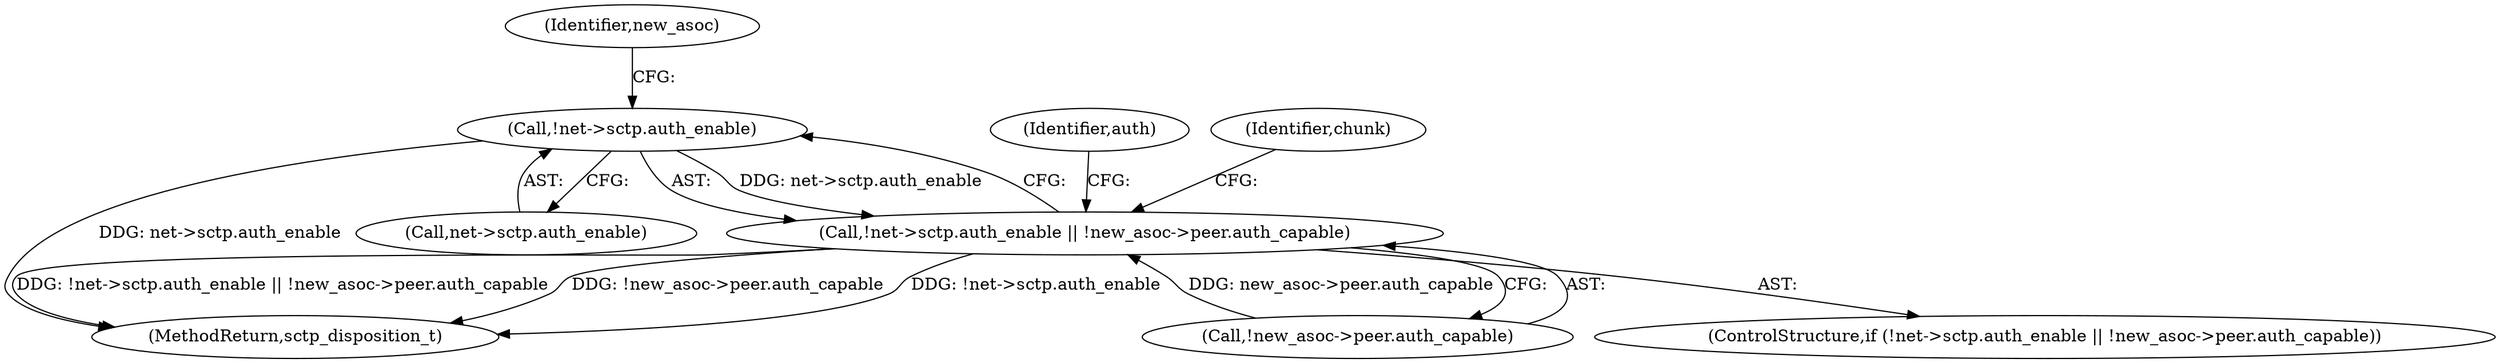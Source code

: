 digraph "0_linux_ec0223ec48a90cb605244b45f7c62de856403729@pointer" {
"1000334" [label="(Call,!net->sctp.auth_enable)"];
"1000333" [label="(Call,!net->sctp.auth_enable || !new_asoc->peer.auth_capable)"];
"1000363" [label="(Identifier,auth)"];
"1000334" [label="(Call,!net->sctp.auth_enable)"];
"1000335" [label="(Call,net->sctp.auth_enable)"];
"1000332" [label="(ControlStructure,if (!net->sctp.auth_enable || !new_asoc->peer.auth_capable))"];
"1000545" [label="(MethodReturn,sctp_disposition_t)"];
"1000333" [label="(Call,!net->sctp.auth_enable || !new_asoc->peer.auth_capable)"];
"1000349" [label="(Identifier,chunk)"];
"1000340" [label="(Call,!new_asoc->peer.auth_capable)"];
"1000343" [label="(Identifier,new_asoc)"];
"1000334" -> "1000333"  [label="AST: "];
"1000334" -> "1000335"  [label="CFG: "];
"1000335" -> "1000334"  [label="AST: "];
"1000343" -> "1000334"  [label="CFG: "];
"1000333" -> "1000334"  [label="CFG: "];
"1000334" -> "1000545"  [label="DDG: net->sctp.auth_enable"];
"1000334" -> "1000333"  [label="DDG: net->sctp.auth_enable"];
"1000333" -> "1000332"  [label="AST: "];
"1000333" -> "1000340"  [label="CFG: "];
"1000340" -> "1000333"  [label="AST: "];
"1000349" -> "1000333"  [label="CFG: "];
"1000363" -> "1000333"  [label="CFG: "];
"1000333" -> "1000545"  [label="DDG: !net->sctp.auth_enable"];
"1000333" -> "1000545"  [label="DDG: !net->sctp.auth_enable || !new_asoc->peer.auth_capable"];
"1000333" -> "1000545"  [label="DDG: !new_asoc->peer.auth_capable"];
"1000340" -> "1000333"  [label="DDG: new_asoc->peer.auth_capable"];
}
